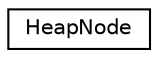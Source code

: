 digraph G
{
  edge [fontname="Helvetica",fontsize="10",labelfontname="Helvetica",labelfontsize="10"];
  node [fontname="Helvetica",fontsize="10",shape=record];
  rankdir=LR;
  Node1 [label="HeapNode",height=0.2,width=0.4,color="black", fillcolor="white", style="filled",URL="$dc/d7a/structHeapNode.html"];
}
